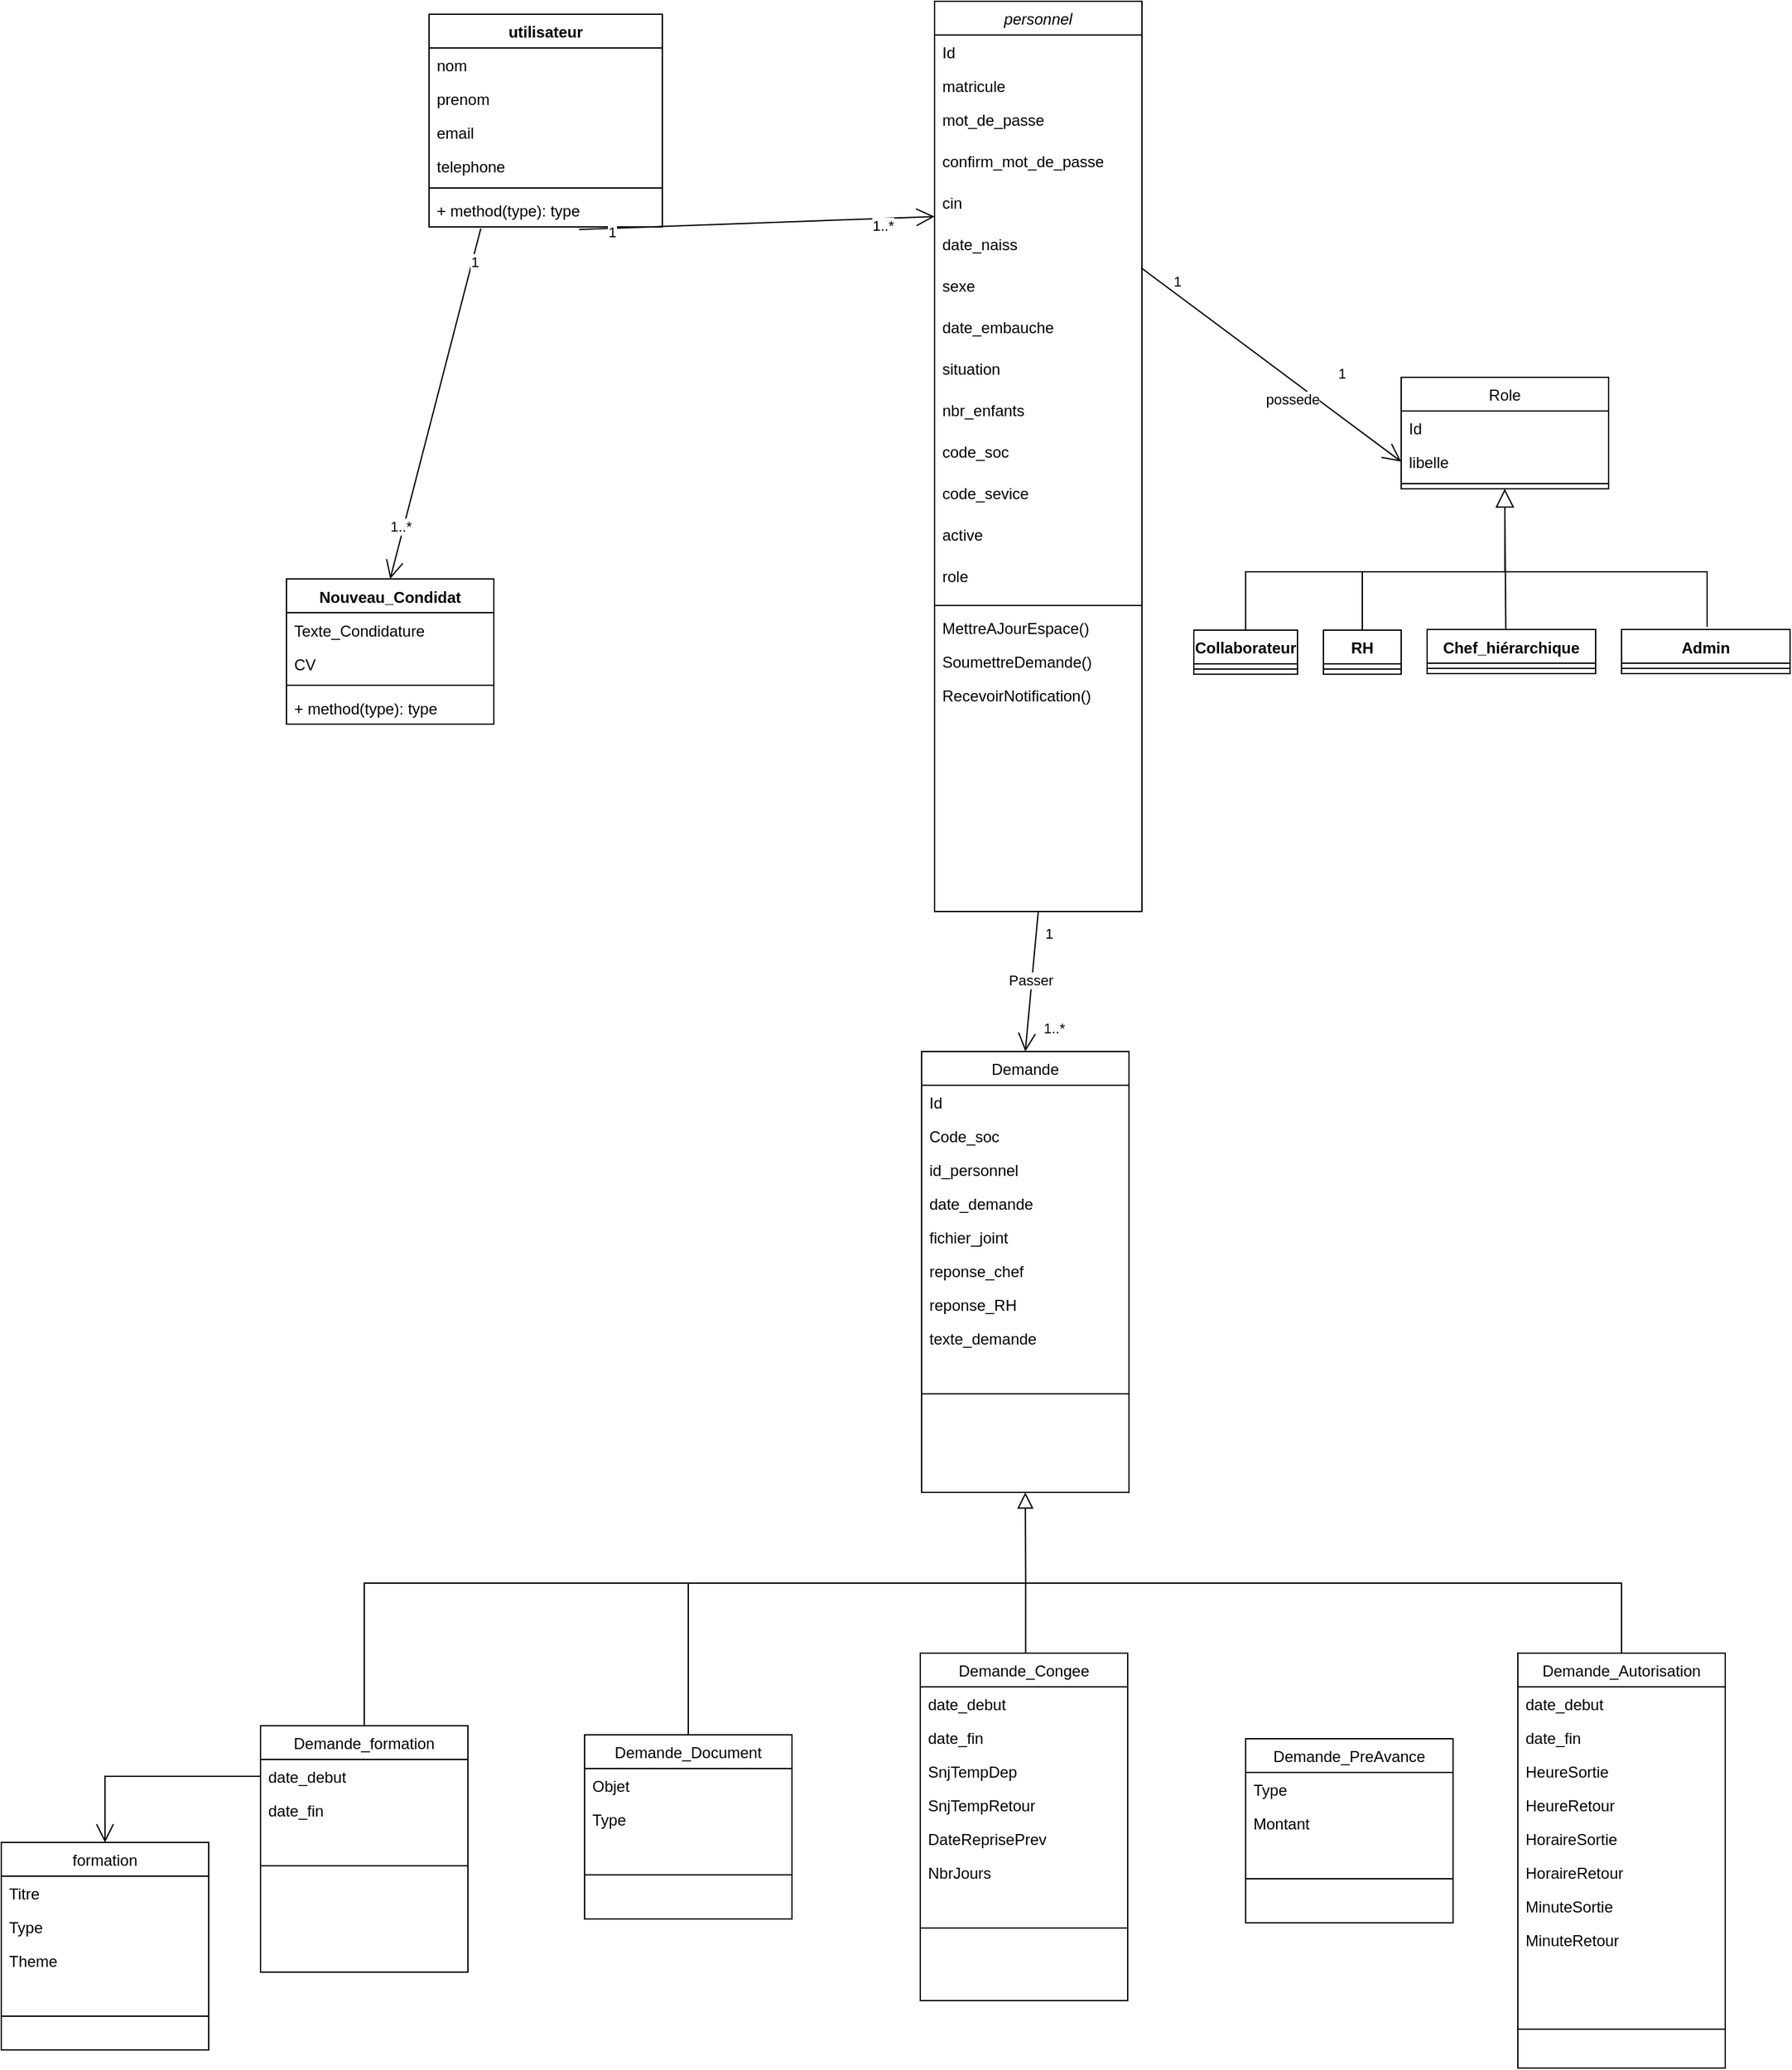 <mxfile version="26.0.14">
  <diagram id="C5RBs43oDa-KdzZeNtuy" name="Page-1">
    <mxGraphModel dx="2327" dy="796" grid="1" gridSize="10" guides="1" tooltips="1" connect="1" arrows="1" fold="1" page="1" pageScale="1" pageWidth="827" pageHeight="1169" math="0" shadow="0">
      <root>
        <mxCell id="WIyWlLk6GJQsqaUBKTNV-0" />
        <mxCell id="WIyWlLk6GJQsqaUBKTNV-1" parent="WIyWlLk6GJQsqaUBKTNV-0" />
        <mxCell id="zkfFHV4jXpPFQw0GAbJ--0" value="personnel" style="swimlane;fontStyle=2;align=center;verticalAlign=top;childLayout=stackLayout;horizontal=1;startSize=26;horizontalStack=0;resizeParent=1;resizeLast=0;collapsible=1;marginBottom=0;rounded=0;shadow=0;strokeWidth=1;" parent="WIyWlLk6GJQsqaUBKTNV-1" vertex="1">
          <mxGeometry x="140" y="100" width="160" height="702" as="geometry">
            <mxRectangle x="230" y="140" width="160" height="26" as="alternateBounds" />
          </mxGeometry>
        </mxCell>
        <mxCell id="zkfFHV4jXpPFQw0GAbJ--1" value="Id" style="text;align=left;verticalAlign=top;spacingLeft=4;spacingRight=4;overflow=hidden;rotatable=0;points=[[0,0.5],[1,0.5]];portConstraint=eastwest;" parent="zkfFHV4jXpPFQw0GAbJ--0" vertex="1">
          <mxGeometry y="26" width="160" height="26" as="geometry" />
        </mxCell>
        <mxCell id="zkfFHV4jXpPFQw0GAbJ--2" value="matricule" style="text;align=left;verticalAlign=top;spacingLeft=4;spacingRight=4;overflow=hidden;rotatable=0;points=[[0,0.5],[1,0.5]];portConstraint=eastwest;rounded=0;shadow=0;html=0;" parent="zkfFHV4jXpPFQw0GAbJ--0" vertex="1">
          <mxGeometry y="52" width="160" height="26" as="geometry" />
        </mxCell>
        <mxCell id="O5EITzwN7BPap431oK7U-13" value="mot_de_passe" style="text;align=left;verticalAlign=top;spacingLeft=4;spacingRight=4;overflow=hidden;rotatable=0;points=[[0,0.5],[1,0.5]];portConstraint=eastwest;rounded=0;shadow=0;html=0;" parent="zkfFHV4jXpPFQw0GAbJ--0" vertex="1">
          <mxGeometry y="78" width="160" height="32" as="geometry" />
        </mxCell>
        <mxCell id="O5EITzwN7BPap431oK7U-12" value="confirm_mot_de_passe" style="text;align=left;verticalAlign=top;spacingLeft=4;spacingRight=4;overflow=hidden;rotatable=0;points=[[0,0.5],[1,0.5]];portConstraint=eastwest;rounded=0;shadow=0;html=0;" parent="zkfFHV4jXpPFQw0GAbJ--0" vertex="1">
          <mxGeometry y="110" width="160" height="32" as="geometry" />
        </mxCell>
        <mxCell id="O5EITzwN7BPap431oK7U-9" value="cin" style="text;align=left;verticalAlign=top;spacingLeft=4;spacingRight=4;overflow=hidden;rotatable=0;points=[[0,0.5],[1,0.5]];portConstraint=eastwest;rounded=0;shadow=0;html=0;" parent="zkfFHV4jXpPFQw0GAbJ--0" vertex="1">
          <mxGeometry y="142" width="160" height="32" as="geometry" />
        </mxCell>
        <mxCell id="O5EITzwN7BPap431oK7U-8" value="date_naiss" style="text;align=left;verticalAlign=top;spacingLeft=4;spacingRight=4;overflow=hidden;rotatable=0;points=[[0,0.5],[1,0.5]];portConstraint=eastwest;rounded=0;shadow=0;html=0;" parent="zkfFHV4jXpPFQw0GAbJ--0" vertex="1">
          <mxGeometry y="174" width="160" height="32" as="geometry" />
        </mxCell>
        <mxCell id="O5EITzwN7BPap431oK7U-19" value="sexe" style="text;align=left;verticalAlign=top;spacingLeft=4;spacingRight=4;overflow=hidden;rotatable=0;points=[[0,0.5],[1,0.5]];portConstraint=eastwest;rounded=0;shadow=0;html=0;" parent="zkfFHV4jXpPFQw0GAbJ--0" vertex="1">
          <mxGeometry y="206" width="160" height="32" as="geometry" />
        </mxCell>
        <mxCell id="O5EITzwN7BPap431oK7U-7" value="date_embauche" style="text;align=left;verticalAlign=top;spacingLeft=4;spacingRight=4;overflow=hidden;rotatable=0;points=[[0,0.5],[1,0.5]];portConstraint=eastwest;rounded=0;shadow=0;html=0;" parent="zkfFHV4jXpPFQw0GAbJ--0" vertex="1">
          <mxGeometry y="238" width="160" height="32" as="geometry" />
        </mxCell>
        <mxCell id="O5EITzwN7BPap431oK7U-6" value="situation" style="text;align=left;verticalAlign=top;spacingLeft=4;spacingRight=4;overflow=hidden;rotatable=0;points=[[0,0.5],[1,0.5]];portConstraint=eastwest;rounded=0;shadow=0;html=0;" parent="zkfFHV4jXpPFQw0GAbJ--0" vertex="1">
          <mxGeometry y="270" width="160" height="32" as="geometry" />
        </mxCell>
        <mxCell id="O5EITzwN7BPap431oK7U-5" value="nbr_enfants" style="text;align=left;verticalAlign=top;spacingLeft=4;spacingRight=4;overflow=hidden;rotatable=0;points=[[0,0.5],[1,0.5]];portConstraint=eastwest;rounded=0;shadow=0;html=0;" parent="zkfFHV4jXpPFQw0GAbJ--0" vertex="1">
          <mxGeometry y="302" width="160" height="32" as="geometry" />
        </mxCell>
        <mxCell id="O5EITzwN7BPap431oK7U-15" value="code_soc" style="text;align=left;verticalAlign=top;spacingLeft=4;spacingRight=4;overflow=hidden;rotatable=0;points=[[0,0.5],[1,0.5]];portConstraint=eastwest;rounded=0;shadow=0;html=0;" parent="zkfFHV4jXpPFQw0GAbJ--0" vertex="1">
          <mxGeometry y="334" width="160" height="32" as="geometry" />
        </mxCell>
        <mxCell id="O5EITzwN7BPap431oK7U-17" value="code_sevice" style="text;align=left;verticalAlign=top;spacingLeft=4;spacingRight=4;overflow=hidden;rotatable=0;points=[[0,0.5],[1,0.5]];portConstraint=eastwest;rounded=0;shadow=0;html=0;" parent="zkfFHV4jXpPFQw0GAbJ--0" vertex="1">
          <mxGeometry y="366" width="160" height="32" as="geometry" />
        </mxCell>
        <mxCell id="O5EITzwN7BPap431oK7U-21" value="active" style="text;align=left;verticalAlign=top;spacingLeft=4;spacingRight=4;overflow=hidden;rotatable=0;points=[[0,0.5],[1,0.5]];portConstraint=eastwest;rounded=0;shadow=0;html=0;" parent="zkfFHV4jXpPFQw0GAbJ--0" vertex="1">
          <mxGeometry y="398" width="160" height="32" as="geometry" />
        </mxCell>
        <mxCell id="O5EITzwN7BPap431oK7U-20" value="role" style="text;align=left;verticalAlign=top;spacingLeft=4;spacingRight=4;overflow=hidden;rotatable=0;points=[[0,0.5],[1,0.5]];portConstraint=eastwest;rounded=0;shadow=0;html=0;" parent="zkfFHV4jXpPFQw0GAbJ--0" vertex="1">
          <mxGeometry y="430" width="160" height="32" as="geometry" />
        </mxCell>
        <mxCell id="zkfFHV4jXpPFQw0GAbJ--4" value="" style="line;html=1;strokeWidth=1;align=left;verticalAlign=middle;spacingTop=-1;spacingLeft=3;spacingRight=3;rotatable=0;labelPosition=right;points=[];portConstraint=eastwest;" parent="zkfFHV4jXpPFQw0GAbJ--0" vertex="1">
          <mxGeometry y="462" width="160" height="8" as="geometry" />
        </mxCell>
        <mxCell id="zkfFHV4jXpPFQw0GAbJ--5" value="MettreAJourEspace()" style="text;align=left;verticalAlign=top;spacingLeft=4;spacingRight=4;overflow=hidden;rotatable=0;points=[[0,0.5],[1,0.5]];portConstraint=eastwest;" parent="zkfFHV4jXpPFQw0GAbJ--0" vertex="1">
          <mxGeometry y="470" width="160" height="26" as="geometry" />
        </mxCell>
        <mxCell id="O5EITzwN7BPap431oK7U-24" value="SoumettreDemande()" style="text;align=left;verticalAlign=top;spacingLeft=4;spacingRight=4;overflow=hidden;rotatable=0;points=[[0,0.5],[1,0.5]];portConstraint=eastwest;" parent="zkfFHV4jXpPFQw0GAbJ--0" vertex="1">
          <mxGeometry y="496" width="160" height="26" as="geometry" />
        </mxCell>
        <mxCell id="O5EITzwN7BPap431oK7U-23" value="RecevoirNotification()" style="text;align=left;verticalAlign=top;spacingLeft=4;spacingRight=4;overflow=hidden;rotatable=0;points=[[0,0.5],[1,0.5]];portConstraint=eastwest;" parent="zkfFHV4jXpPFQw0GAbJ--0" vertex="1">
          <mxGeometry y="522" width="160" height="26" as="geometry" />
        </mxCell>
        <mxCell id="O5EITzwN7BPap431oK7U-22" style="text;align=left;verticalAlign=top;spacingLeft=4;spacingRight=4;overflow=hidden;rotatable=0;points=[[0,0.5],[1,0.5]];portConstraint=eastwest;" parent="zkfFHV4jXpPFQw0GAbJ--0" vertex="1">
          <mxGeometry y="548" width="160" height="24" as="geometry" />
        </mxCell>
        <mxCell id="zkfFHV4jXpPFQw0GAbJ--6" value="Demande" style="swimlane;fontStyle=0;align=center;verticalAlign=top;childLayout=stackLayout;horizontal=1;startSize=26;horizontalStack=0;resizeParent=1;resizeLast=0;collapsible=1;marginBottom=0;rounded=0;shadow=0;strokeWidth=1;" parent="WIyWlLk6GJQsqaUBKTNV-1" vertex="1">
          <mxGeometry x="130" y="910" width="160" height="340" as="geometry">
            <mxRectangle x="130" y="380" width="160" height="26" as="alternateBounds" />
          </mxGeometry>
        </mxCell>
        <mxCell id="zkfFHV4jXpPFQw0GAbJ--7" value="Id" style="text;align=left;verticalAlign=top;spacingLeft=4;spacingRight=4;overflow=hidden;rotatable=0;points=[[0,0.5],[1,0.5]];portConstraint=eastwest;" parent="zkfFHV4jXpPFQw0GAbJ--6" vertex="1">
          <mxGeometry y="26" width="160" height="26" as="geometry" />
        </mxCell>
        <mxCell id="zkfFHV4jXpPFQw0GAbJ--8" value="Code_soc" style="text;align=left;verticalAlign=top;spacingLeft=4;spacingRight=4;overflow=hidden;rotatable=0;points=[[0,0.5],[1,0.5]];portConstraint=eastwest;rounded=0;shadow=0;html=0;" parent="zkfFHV4jXpPFQw0GAbJ--6" vertex="1">
          <mxGeometry y="52" width="160" height="26" as="geometry" />
        </mxCell>
        <mxCell id="O5EITzwN7BPap431oK7U-28" value="id_personnel" style="text;align=left;verticalAlign=top;spacingLeft=4;spacingRight=4;overflow=hidden;rotatable=0;points=[[0,0.5],[1,0.5]];portConstraint=eastwest;rounded=0;shadow=0;html=0;" parent="zkfFHV4jXpPFQw0GAbJ--6" vertex="1">
          <mxGeometry y="78" width="160" height="26" as="geometry" />
        </mxCell>
        <mxCell id="O5EITzwN7BPap431oK7U-26" value="date_demande" style="text;align=left;verticalAlign=top;spacingLeft=4;spacingRight=4;overflow=hidden;rotatable=0;points=[[0,0.5],[1,0.5]];portConstraint=eastwest;rounded=0;shadow=0;html=0;" parent="zkfFHV4jXpPFQw0GAbJ--6" vertex="1">
          <mxGeometry y="104" width="160" height="26" as="geometry" />
        </mxCell>
        <mxCell id="O5EITzwN7BPap431oK7U-25" value="fichier_joint" style="text;align=left;verticalAlign=top;spacingLeft=4;spacingRight=4;overflow=hidden;rotatable=0;points=[[0,0.5],[1,0.5]];portConstraint=eastwest;rounded=0;shadow=0;html=0;" parent="zkfFHV4jXpPFQw0GAbJ--6" vertex="1">
          <mxGeometry y="130" width="160" height="26" as="geometry" />
        </mxCell>
        <mxCell id="O5EITzwN7BPap431oK7U-32" value="reponse_chef" style="text;align=left;verticalAlign=top;spacingLeft=4;spacingRight=4;overflow=hidden;rotatable=0;points=[[0,0.5],[1,0.5]];portConstraint=eastwest;rounded=0;shadow=0;html=0;" parent="zkfFHV4jXpPFQw0GAbJ--6" vertex="1">
          <mxGeometry y="156" width="160" height="26" as="geometry" />
        </mxCell>
        <mxCell id="O5EITzwN7BPap431oK7U-31" value="reponse_RH" style="text;align=left;verticalAlign=top;spacingLeft=4;spacingRight=4;overflow=hidden;rotatable=0;points=[[0,0.5],[1,0.5]];portConstraint=eastwest;rounded=0;shadow=0;html=0;" parent="zkfFHV4jXpPFQw0GAbJ--6" vertex="1">
          <mxGeometry y="182" width="160" height="26" as="geometry" />
        </mxCell>
        <mxCell id="O5EITzwN7BPap431oK7U-30" value="texte_demande" style="text;align=left;verticalAlign=top;spacingLeft=4;spacingRight=4;overflow=hidden;rotatable=0;points=[[0,0.5],[1,0.5]];portConstraint=eastwest;rounded=0;shadow=0;html=0;" parent="zkfFHV4jXpPFQw0GAbJ--6" vertex="1">
          <mxGeometry y="208" width="160" height="26" as="geometry" />
        </mxCell>
        <mxCell id="O5EITzwN7BPap431oK7U-29" style="text;align=left;verticalAlign=top;spacingLeft=4;spacingRight=4;overflow=hidden;rotatable=0;points=[[0,0.5],[1,0.5]];portConstraint=eastwest;rounded=0;shadow=0;html=0;" parent="zkfFHV4jXpPFQw0GAbJ--6" vertex="1">
          <mxGeometry y="234" width="160" height="26" as="geometry" />
        </mxCell>
        <mxCell id="zkfFHV4jXpPFQw0GAbJ--9" value="" style="line;html=1;strokeWidth=1;align=left;verticalAlign=middle;spacingTop=-1;spacingLeft=3;spacingRight=3;rotatable=0;labelPosition=right;points=[];portConstraint=eastwest;" parent="zkfFHV4jXpPFQw0GAbJ--6" vertex="1">
          <mxGeometry y="260" width="160" height="8" as="geometry" />
        </mxCell>
        <mxCell id="zkfFHV4jXpPFQw0GAbJ--13" value="Role" style="swimlane;fontStyle=0;align=center;verticalAlign=top;childLayout=stackLayout;horizontal=1;startSize=26;horizontalStack=0;resizeParent=1;resizeLast=0;collapsible=1;marginBottom=0;rounded=0;shadow=0;strokeWidth=1;" parent="WIyWlLk6GJQsqaUBKTNV-1" vertex="1">
          <mxGeometry x="500" y="390" width="160" height="86" as="geometry">
            <mxRectangle x="340" y="380" width="170" height="26" as="alternateBounds" />
          </mxGeometry>
        </mxCell>
        <mxCell id="zkfFHV4jXpPFQw0GAbJ--14" value="Id" style="text;align=left;verticalAlign=top;spacingLeft=4;spacingRight=4;overflow=hidden;rotatable=0;points=[[0,0.5],[1,0.5]];portConstraint=eastwest;" parent="zkfFHV4jXpPFQw0GAbJ--13" vertex="1">
          <mxGeometry y="26" width="160" height="26" as="geometry" />
        </mxCell>
        <mxCell id="O5EITzwN7BPap431oK7U-83" value="libelle" style="text;align=left;verticalAlign=top;spacingLeft=4;spacingRight=4;overflow=hidden;rotatable=0;points=[[0,0.5],[1,0.5]];portConstraint=eastwest;" parent="zkfFHV4jXpPFQw0GAbJ--13" vertex="1">
          <mxGeometry y="52" width="160" height="26" as="geometry" />
        </mxCell>
        <mxCell id="zkfFHV4jXpPFQw0GAbJ--15" value="" style="line;html=1;strokeWidth=1;align=left;verticalAlign=middle;spacingTop=-1;spacingLeft=3;spacingRight=3;rotatable=0;labelPosition=right;points=[];portConstraint=eastwest;" parent="zkfFHV4jXpPFQw0GAbJ--13" vertex="1">
          <mxGeometry y="78" width="160" height="8" as="geometry" />
        </mxCell>
        <mxCell id="O5EITzwN7BPap431oK7U-33" value="Demande_formation" style="swimlane;fontStyle=0;align=center;verticalAlign=top;childLayout=stackLayout;horizontal=1;startSize=26;horizontalStack=0;resizeParent=1;resizeLast=0;collapsible=1;marginBottom=0;rounded=0;shadow=0;strokeWidth=1;" parent="WIyWlLk6GJQsqaUBKTNV-1" vertex="1">
          <mxGeometry x="-380" y="1430" width="160" height="190" as="geometry">
            <mxRectangle x="130" y="380" width="160" height="26" as="alternateBounds" />
          </mxGeometry>
        </mxCell>
        <mxCell id="O5EITzwN7BPap431oK7U-34" value="date_debut" style="text;align=left;verticalAlign=top;spacingLeft=4;spacingRight=4;overflow=hidden;rotatable=0;points=[[0,0.5],[1,0.5]];portConstraint=eastwest;" parent="O5EITzwN7BPap431oK7U-33" vertex="1">
          <mxGeometry y="26" width="160" height="26" as="geometry" />
        </mxCell>
        <mxCell id="O5EITzwN7BPap431oK7U-35" value="date_fin" style="text;align=left;verticalAlign=top;spacingLeft=4;spacingRight=4;overflow=hidden;rotatable=0;points=[[0,0.5],[1,0.5]];portConstraint=eastwest;rounded=0;shadow=0;html=0;" parent="O5EITzwN7BPap431oK7U-33" vertex="1">
          <mxGeometry y="52" width="160" height="26" as="geometry" />
        </mxCell>
        <mxCell id="O5EITzwN7BPap431oK7U-43" style="text;align=left;verticalAlign=top;spacingLeft=4;spacingRight=4;overflow=hidden;rotatable=0;points=[[0,0.5],[1,0.5]];portConstraint=eastwest;rounded=0;shadow=0;html=0;" parent="O5EITzwN7BPap431oK7U-33" vertex="1">
          <mxGeometry y="78" width="160" height="26" as="geometry" />
        </mxCell>
        <mxCell id="O5EITzwN7BPap431oK7U-44" value="" style="line;html=1;strokeWidth=1;align=left;verticalAlign=middle;spacingTop=-1;spacingLeft=3;spacingRight=3;rotatable=0;labelPosition=right;points=[];portConstraint=eastwest;" parent="O5EITzwN7BPap431oK7U-33" vertex="1">
          <mxGeometry y="104" width="160" height="8" as="geometry" />
        </mxCell>
        <mxCell id="O5EITzwN7BPap431oK7U-47" value="formation" style="swimlane;fontStyle=0;align=center;verticalAlign=top;childLayout=stackLayout;horizontal=1;startSize=26;horizontalStack=0;resizeParent=1;resizeLast=0;collapsible=1;marginBottom=0;rounded=0;shadow=0;strokeWidth=1;" parent="WIyWlLk6GJQsqaUBKTNV-1" vertex="1">
          <mxGeometry x="-580" y="1520" width="160" height="160" as="geometry">
            <mxRectangle x="130" y="380" width="160" height="26" as="alternateBounds" />
          </mxGeometry>
        </mxCell>
        <mxCell id="O5EITzwN7BPap431oK7U-48" value="Titre" style="text;align=left;verticalAlign=top;spacingLeft=4;spacingRight=4;overflow=hidden;rotatable=0;points=[[0,0.5],[1,0.5]];portConstraint=eastwest;" parent="O5EITzwN7BPap431oK7U-47" vertex="1">
          <mxGeometry y="26" width="160" height="26" as="geometry" />
        </mxCell>
        <mxCell id="O5EITzwN7BPap431oK7U-49" value="Type" style="text;align=left;verticalAlign=top;spacingLeft=4;spacingRight=4;overflow=hidden;rotatable=0;points=[[0,0.5],[1,0.5]];portConstraint=eastwest;rounded=0;shadow=0;html=0;" parent="O5EITzwN7BPap431oK7U-47" vertex="1">
          <mxGeometry y="52" width="160" height="26" as="geometry" />
        </mxCell>
        <mxCell id="O5EITzwN7BPap431oK7U-50" value="Theme" style="text;align=left;verticalAlign=top;spacingLeft=4;spacingRight=4;overflow=hidden;rotatable=0;points=[[0,0.5],[1,0.5]];portConstraint=eastwest;rounded=0;shadow=0;html=0;" parent="O5EITzwN7BPap431oK7U-47" vertex="1">
          <mxGeometry y="78" width="160" height="26" as="geometry" />
        </mxCell>
        <mxCell id="O5EITzwN7BPap431oK7U-52" style="text;align=left;verticalAlign=top;spacingLeft=4;spacingRight=4;overflow=hidden;rotatable=0;points=[[0,0.5],[1,0.5]];portConstraint=eastwest;rounded=0;shadow=0;html=0;" parent="O5EITzwN7BPap431oK7U-47" vertex="1">
          <mxGeometry y="104" width="160" height="26" as="geometry" />
        </mxCell>
        <mxCell id="O5EITzwN7BPap431oK7U-53" value="" style="line;html=1;strokeWidth=1;align=left;verticalAlign=middle;spacingTop=-1;spacingLeft=3;spacingRight=3;rotatable=0;labelPosition=right;points=[];portConstraint=eastwest;" parent="O5EITzwN7BPap431oK7U-47" vertex="1">
          <mxGeometry y="130" width="160" height="8" as="geometry" />
        </mxCell>
        <mxCell id="O5EITzwN7BPap431oK7U-54" value="" style="endArrow=open;endFill=1;endSize=12;html=1;rounded=0;exitX=0;exitY=0.5;exitDx=0;exitDy=0;entryX=0.5;entryY=0;entryDx=0;entryDy=0;" parent="WIyWlLk6GJQsqaUBKTNV-1" source="O5EITzwN7BPap431oK7U-34" target="O5EITzwN7BPap431oK7U-47" edge="1">
          <mxGeometry width="160" relative="1" as="geometry">
            <mxPoint x="-530" y="1540" as="sourcePoint" />
            <mxPoint x="-370" y="1540" as="targetPoint" />
            <Array as="points">
              <mxPoint x="-500" y="1469" />
            </Array>
          </mxGeometry>
        </mxCell>
        <mxCell id="O5EITzwN7BPap431oK7U-55" value="Demande_Congee" style="swimlane;fontStyle=0;align=center;verticalAlign=top;childLayout=stackLayout;horizontal=1;startSize=26;horizontalStack=0;resizeParent=1;resizeLast=0;collapsible=1;marginBottom=0;rounded=0;shadow=0;strokeWidth=1;" parent="WIyWlLk6GJQsqaUBKTNV-1" vertex="1">
          <mxGeometry x="129" y="1374" width="160" height="268" as="geometry">
            <mxRectangle x="130" y="380" width="160" height="26" as="alternateBounds" />
          </mxGeometry>
        </mxCell>
        <mxCell id="O5EITzwN7BPap431oK7U-56" value="date_debut" style="text;align=left;verticalAlign=top;spacingLeft=4;spacingRight=4;overflow=hidden;rotatable=0;points=[[0,0.5],[1,0.5]];portConstraint=eastwest;" parent="O5EITzwN7BPap431oK7U-55" vertex="1">
          <mxGeometry y="26" width="160" height="26" as="geometry" />
        </mxCell>
        <mxCell id="O5EITzwN7BPap431oK7U-57" value="date_fin" style="text;align=left;verticalAlign=top;spacingLeft=4;spacingRight=4;overflow=hidden;rotatable=0;points=[[0,0.5],[1,0.5]];portConstraint=eastwest;rounded=0;shadow=0;html=0;" parent="O5EITzwN7BPap431oK7U-55" vertex="1">
          <mxGeometry y="52" width="160" height="26" as="geometry" />
        </mxCell>
        <mxCell id="O5EITzwN7BPap431oK7U-65" value="SnjTempDep" style="text;align=left;verticalAlign=top;spacingLeft=4;spacingRight=4;overflow=hidden;rotatable=0;points=[[0,0.5],[1,0.5]];portConstraint=eastwest;rounded=0;shadow=0;html=0;" parent="O5EITzwN7BPap431oK7U-55" vertex="1">
          <mxGeometry y="78" width="160" height="26" as="geometry" />
        </mxCell>
        <mxCell id="O5EITzwN7BPap431oK7U-64" value="SnjTempRetour" style="text;align=left;verticalAlign=top;spacingLeft=4;spacingRight=4;overflow=hidden;rotatable=0;points=[[0,0.5],[1,0.5]];portConstraint=eastwest;rounded=0;shadow=0;html=0;" parent="O5EITzwN7BPap431oK7U-55" vertex="1">
          <mxGeometry y="104" width="160" height="26" as="geometry" />
        </mxCell>
        <mxCell id="O5EITzwN7BPap431oK7U-63" value="DateReprisePrev" style="text;align=left;verticalAlign=top;spacingLeft=4;spacingRight=4;overflow=hidden;rotatable=0;points=[[0,0.5],[1,0.5]];portConstraint=eastwest;rounded=0;shadow=0;html=0;" parent="O5EITzwN7BPap431oK7U-55" vertex="1">
          <mxGeometry y="130" width="160" height="26" as="geometry" />
        </mxCell>
        <mxCell id="O5EITzwN7BPap431oK7U-67" value="NbrJours" style="text;align=left;verticalAlign=top;spacingLeft=4;spacingRight=4;overflow=hidden;rotatable=0;points=[[0,0.5],[1,0.5]];portConstraint=eastwest;rounded=0;shadow=0;html=0;" parent="O5EITzwN7BPap431oK7U-55" vertex="1">
          <mxGeometry y="156" width="160" height="26" as="geometry" />
        </mxCell>
        <mxCell id="O5EITzwN7BPap431oK7U-60" style="text;align=left;verticalAlign=top;spacingLeft=4;spacingRight=4;overflow=hidden;rotatable=0;points=[[0,0.5],[1,0.5]];portConstraint=eastwest;rounded=0;shadow=0;html=0;" parent="O5EITzwN7BPap431oK7U-55" vertex="1">
          <mxGeometry y="182" width="160" height="26" as="geometry" />
        </mxCell>
        <mxCell id="O5EITzwN7BPap431oK7U-61" value="" style="line;html=1;strokeWidth=1;align=left;verticalAlign=middle;spacingTop=-1;spacingLeft=3;spacingRight=3;rotatable=0;labelPosition=right;points=[];portConstraint=eastwest;" parent="O5EITzwN7BPap431oK7U-55" vertex="1">
          <mxGeometry y="208" width="160" height="8" as="geometry" />
        </mxCell>
        <mxCell id="O5EITzwN7BPap431oK7U-68" value="Demande_Autorisation" style="swimlane;fontStyle=0;align=center;verticalAlign=top;childLayout=stackLayout;horizontal=1;startSize=26;horizontalStack=0;resizeParent=1;resizeLast=0;collapsible=1;marginBottom=0;rounded=0;shadow=0;strokeWidth=1;" parent="WIyWlLk6GJQsqaUBKTNV-1" vertex="1">
          <mxGeometry x="590" y="1374" width="160" height="320" as="geometry">
            <mxRectangle x="130" y="380" width="160" height="26" as="alternateBounds" />
          </mxGeometry>
        </mxCell>
        <mxCell id="O5EITzwN7BPap431oK7U-69" value="date_debut" style="text;align=left;verticalAlign=top;spacingLeft=4;spacingRight=4;overflow=hidden;rotatable=0;points=[[0,0.5],[1,0.5]];portConstraint=eastwest;" parent="O5EITzwN7BPap431oK7U-68" vertex="1">
          <mxGeometry y="26" width="160" height="26" as="geometry" />
        </mxCell>
        <mxCell id="O5EITzwN7BPap431oK7U-70" value="date_fin" style="text;align=left;verticalAlign=top;spacingLeft=4;spacingRight=4;overflow=hidden;rotatable=0;points=[[0,0.5],[1,0.5]];portConstraint=eastwest;rounded=0;shadow=0;html=0;" parent="O5EITzwN7BPap431oK7U-68" vertex="1">
          <mxGeometry y="52" width="160" height="26" as="geometry" />
        </mxCell>
        <mxCell id="O5EITzwN7BPap431oK7U-71" value="HeureSortie" style="text;align=left;verticalAlign=top;spacingLeft=4;spacingRight=4;overflow=hidden;rotatable=0;points=[[0,0.5],[1,0.5]];portConstraint=eastwest;rounded=0;shadow=0;html=0;" parent="O5EITzwN7BPap431oK7U-68" vertex="1">
          <mxGeometry y="78" width="160" height="26" as="geometry" />
        </mxCell>
        <mxCell id="O5EITzwN7BPap431oK7U-72" value="HeureRetour" style="text;align=left;verticalAlign=top;spacingLeft=4;spacingRight=4;overflow=hidden;rotatable=0;points=[[0,0.5],[1,0.5]];portConstraint=eastwest;rounded=0;shadow=0;html=0;" parent="O5EITzwN7BPap431oK7U-68" vertex="1">
          <mxGeometry y="104" width="160" height="26" as="geometry" />
        </mxCell>
        <mxCell id="O5EITzwN7BPap431oK7U-73" value="HoraireSortie" style="text;align=left;verticalAlign=top;spacingLeft=4;spacingRight=4;overflow=hidden;rotatable=0;points=[[0,0.5],[1,0.5]];portConstraint=eastwest;rounded=0;shadow=0;html=0;" parent="O5EITzwN7BPap431oK7U-68" vertex="1">
          <mxGeometry y="130" width="160" height="26" as="geometry" />
        </mxCell>
        <mxCell id="O5EITzwN7BPap431oK7U-79" value="HoraireRetour" style="text;align=left;verticalAlign=top;spacingLeft=4;spacingRight=4;overflow=hidden;rotatable=0;points=[[0,0.5],[1,0.5]];portConstraint=eastwest;rounded=0;shadow=0;html=0;" parent="O5EITzwN7BPap431oK7U-68" vertex="1">
          <mxGeometry y="156" width="160" height="26" as="geometry" />
        </mxCell>
        <mxCell id="O5EITzwN7BPap431oK7U-78" value="MinuteSortie" style="text;align=left;verticalAlign=top;spacingLeft=4;spacingRight=4;overflow=hidden;rotatable=0;points=[[0,0.5],[1,0.5]];portConstraint=eastwest;rounded=0;shadow=0;html=0;" parent="O5EITzwN7BPap431oK7U-68" vertex="1">
          <mxGeometry y="182" width="160" height="26" as="geometry" />
        </mxCell>
        <mxCell id="O5EITzwN7BPap431oK7U-82" value="MinuteRetour" style="text;align=left;verticalAlign=top;spacingLeft=4;spacingRight=4;overflow=hidden;rotatable=0;points=[[0,0.5],[1,0.5]];portConstraint=eastwest;rounded=0;shadow=0;html=0;" parent="O5EITzwN7BPap431oK7U-68" vertex="1">
          <mxGeometry y="208" width="160" height="26" as="geometry" />
        </mxCell>
        <mxCell id="O5EITzwN7BPap431oK7U-81" style="text;align=left;verticalAlign=top;spacingLeft=4;spacingRight=4;overflow=hidden;rotatable=0;points=[[0,0.5],[1,0.5]];portConstraint=eastwest;rounded=0;shadow=0;html=0;" parent="O5EITzwN7BPap431oK7U-68" vertex="1">
          <mxGeometry y="234" width="160" height="26" as="geometry" />
        </mxCell>
        <mxCell id="O5EITzwN7BPap431oK7U-75" style="text;align=left;verticalAlign=top;spacingLeft=4;spacingRight=4;overflow=hidden;rotatable=0;points=[[0,0.5],[1,0.5]];portConstraint=eastwest;rounded=0;shadow=0;html=0;" parent="O5EITzwN7BPap431oK7U-68" vertex="1">
          <mxGeometry y="260" width="160" height="26" as="geometry" />
        </mxCell>
        <mxCell id="O5EITzwN7BPap431oK7U-76" value="" style="line;html=1;strokeWidth=1;align=left;verticalAlign=middle;spacingTop=-1;spacingLeft=3;spacingRight=3;rotatable=0;labelPosition=right;points=[];portConstraint=eastwest;" parent="O5EITzwN7BPap431oK7U-68" vertex="1">
          <mxGeometry y="286" width="160" height="8" as="geometry" />
        </mxCell>
        <mxCell id="O5EITzwN7BPap431oK7U-93" value="RH" style="swimlane;fontStyle=1;align=center;verticalAlign=top;childLayout=stackLayout;horizontal=1;startSize=26;horizontalStack=0;resizeParent=1;resizeParentMax=0;resizeLast=0;collapsible=1;marginBottom=0;whiteSpace=wrap;html=1;" parent="WIyWlLk6GJQsqaUBKTNV-1" vertex="1">
          <mxGeometry x="440" y="585" width="60" height="34" as="geometry" />
        </mxCell>
        <mxCell id="O5EITzwN7BPap431oK7U-95" value="" style="line;strokeWidth=1;fillColor=none;align=left;verticalAlign=middle;spacingTop=-1;spacingLeft=3;spacingRight=3;rotatable=0;labelPosition=right;points=[];portConstraint=eastwest;strokeColor=inherit;" parent="O5EITzwN7BPap431oK7U-93" vertex="1">
          <mxGeometry y="26" width="60" height="8" as="geometry" />
        </mxCell>
        <mxCell id="O5EITzwN7BPap431oK7U-97" value="Collaborateur" style="swimlane;fontStyle=1;align=center;verticalAlign=top;childLayout=stackLayout;horizontal=1;startSize=26;horizontalStack=0;resizeParent=1;resizeParentMax=0;resizeLast=0;collapsible=1;marginBottom=0;whiteSpace=wrap;html=1;" parent="WIyWlLk6GJQsqaUBKTNV-1" vertex="1">
          <mxGeometry x="340" y="585" width="80" height="34" as="geometry" />
        </mxCell>
        <mxCell id="O5EITzwN7BPap431oK7U-99" value="" style="line;strokeWidth=1;fillColor=none;align=left;verticalAlign=middle;spacingTop=-1;spacingLeft=3;spacingRight=3;rotatable=0;labelPosition=right;points=[];portConstraint=eastwest;strokeColor=inherit;" parent="O5EITzwN7BPap431oK7U-97" vertex="1">
          <mxGeometry y="26" width="80" height="8" as="geometry" />
        </mxCell>
        <mxCell id="O5EITzwN7BPap431oK7U-101" value="Chef_hiérarchique" style="swimlane;fontStyle=1;align=center;verticalAlign=top;childLayout=stackLayout;horizontal=1;startSize=26;horizontalStack=0;resizeParent=1;resizeParentMax=0;resizeLast=0;collapsible=1;marginBottom=0;whiteSpace=wrap;html=1;" parent="WIyWlLk6GJQsqaUBKTNV-1" vertex="1">
          <mxGeometry x="520" y="584.5" width="130" height="34" as="geometry" />
        </mxCell>
        <mxCell id="O5EITzwN7BPap431oK7U-102" value="" style="line;strokeWidth=1;fillColor=none;align=left;verticalAlign=middle;spacingTop=-1;spacingLeft=3;spacingRight=3;rotatable=0;labelPosition=right;points=[];portConstraint=eastwest;strokeColor=inherit;" parent="O5EITzwN7BPap431oK7U-101" vertex="1">
          <mxGeometry y="26" width="130" height="8" as="geometry" />
        </mxCell>
        <mxCell id="O5EITzwN7BPap431oK7U-104" value="Admin" style="swimlane;fontStyle=1;align=center;verticalAlign=top;childLayout=stackLayout;horizontal=1;startSize=26;horizontalStack=0;resizeParent=1;resizeParentMax=0;resizeLast=0;collapsible=1;marginBottom=0;whiteSpace=wrap;html=1;" parent="WIyWlLk6GJQsqaUBKTNV-1" vertex="1">
          <mxGeometry x="670" y="584.5" width="130" height="34" as="geometry" />
        </mxCell>
        <mxCell id="O5EITzwN7BPap431oK7U-105" value="" style="line;strokeWidth=1;fillColor=none;align=left;verticalAlign=middle;spacingTop=-1;spacingLeft=3;spacingRight=3;rotatable=0;labelPosition=right;points=[];portConstraint=eastwest;strokeColor=inherit;" parent="O5EITzwN7BPap431oK7U-104" vertex="1">
          <mxGeometry y="26" width="130" height="8" as="geometry" />
        </mxCell>
        <mxCell id="O5EITzwN7BPap431oK7U-107" value="Demande_Document" style="swimlane;fontStyle=0;align=center;verticalAlign=top;childLayout=stackLayout;horizontal=1;startSize=26;horizontalStack=0;resizeParent=1;resizeLast=0;collapsible=1;marginBottom=0;rounded=0;shadow=0;strokeWidth=1;" parent="WIyWlLk6GJQsqaUBKTNV-1" vertex="1">
          <mxGeometry x="-130" y="1437" width="160" height="142" as="geometry">
            <mxRectangle x="130" y="380" width="160" height="26" as="alternateBounds" />
          </mxGeometry>
        </mxCell>
        <mxCell id="O5EITzwN7BPap431oK7U-108" value="Objet" style="text;align=left;verticalAlign=top;spacingLeft=4;spacingRight=4;overflow=hidden;rotatable=0;points=[[0,0.5],[1,0.5]];portConstraint=eastwest;" parent="O5EITzwN7BPap431oK7U-107" vertex="1">
          <mxGeometry y="26" width="160" height="26" as="geometry" />
        </mxCell>
        <mxCell id="O5EITzwN7BPap431oK7U-109" value="Type" style="text;align=left;verticalAlign=top;spacingLeft=4;spacingRight=4;overflow=hidden;rotatable=0;points=[[0,0.5],[1,0.5]];portConstraint=eastwest;rounded=0;shadow=0;html=0;" parent="O5EITzwN7BPap431oK7U-107" vertex="1">
          <mxGeometry y="52" width="160" height="26" as="geometry" />
        </mxCell>
        <mxCell id="O5EITzwN7BPap431oK7U-114" style="text;align=left;verticalAlign=top;spacingLeft=4;spacingRight=4;overflow=hidden;rotatable=0;points=[[0,0.5],[1,0.5]];portConstraint=eastwest;rounded=0;shadow=0;html=0;" parent="O5EITzwN7BPap431oK7U-107" vertex="1">
          <mxGeometry y="78" width="160" height="26" as="geometry" />
        </mxCell>
        <mxCell id="O5EITzwN7BPap431oK7U-115" value="" style="line;html=1;strokeWidth=1;align=left;verticalAlign=middle;spacingTop=-1;spacingLeft=3;spacingRight=3;rotatable=0;labelPosition=right;points=[];portConstraint=eastwest;" parent="O5EITzwN7BPap431oK7U-107" vertex="1">
          <mxGeometry y="104" width="160" height="8" as="geometry" />
        </mxCell>
        <mxCell id="O5EITzwN7BPap431oK7U-118" value="Demande_PreAvance" style="swimlane;fontStyle=0;align=center;verticalAlign=top;childLayout=stackLayout;horizontal=1;startSize=26;horizontalStack=0;resizeParent=1;resizeLast=0;collapsible=1;marginBottom=0;rounded=0;shadow=0;strokeWidth=1;" parent="WIyWlLk6GJQsqaUBKTNV-1" vertex="1">
          <mxGeometry x="380" y="1440" width="160" height="142" as="geometry">
            <mxRectangle x="130" y="380" width="160" height="26" as="alternateBounds" />
          </mxGeometry>
        </mxCell>
        <mxCell id="O5EITzwN7BPap431oK7U-119" value="Type" style="text;align=left;verticalAlign=top;spacingLeft=4;spacingRight=4;overflow=hidden;rotatable=0;points=[[0,0.5],[1,0.5]];portConstraint=eastwest;" parent="O5EITzwN7BPap431oK7U-118" vertex="1">
          <mxGeometry y="26" width="160" height="26" as="geometry" />
        </mxCell>
        <mxCell id="O5EITzwN7BPap431oK7U-120" value="Montant" style="text;align=left;verticalAlign=top;spacingLeft=4;spacingRight=4;overflow=hidden;rotatable=0;points=[[0,0.5],[1,0.5]];portConstraint=eastwest;rounded=0;shadow=0;html=0;" parent="O5EITzwN7BPap431oK7U-118" vertex="1">
          <mxGeometry y="52" width="160" height="26" as="geometry" />
        </mxCell>
        <mxCell id="O5EITzwN7BPap431oK7U-121" style="text;align=left;verticalAlign=top;spacingLeft=4;spacingRight=4;overflow=hidden;rotatable=0;points=[[0,0.5],[1,0.5]];portConstraint=eastwest;rounded=0;shadow=0;html=0;" parent="O5EITzwN7BPap431oK7U-118" vertex="1">
          <mxGeometry y="78" width="160" height="26" as="geometry" />
        </mxCell>
        <mxCell id="O5EITzwN7BPap431oK7U-122" value="" style="line;html=1;strokeWidth=1;align=left;verticalAlign=middle;spacingTop=-1;spacingLeft=3;spacingRight=3;rotatable=0;labelPosition=right;points=[];portConstraint=eastwest;" parent="O5EITzwN7BPap431oK7U-118" vertex="1">
          <mxGeometry y="104" width="160" height="8" as="geometry" />
        </mxCell>
        <mxCell id="O5EITzwN7BPap431oK7U-124" value="utilisateur" style="swimlane;fontStyle=1;align=center;verticalAlign=top;childLayout=stackLayout;horizontal=1;startSize=26;horizontalStack=0;resizeParent=1;resizeParentMax=0;resizeLast=0;collapsible=1;marginBottom=0;whiteSpace=wrap;html=1;" parent="WIyWlLk6GJQsqaUBKTNV-1" vertex="1">
          <mxGeometry x="-250" y="110" width="180" height="164" as="geometry" />
        </mxCell>
        <mxCell id="O5EITzwN7BPap431oK7U-125" value="nom" style="text;strokeColor=none;fillColor=none;align=left;verticalAlign=top;spacingLeft=4;spacingRight=4;overflow=hidden;rotatable=0;points=[[0,0.5],[1,0.5]];portConstraint=eastwest;whiteSpace=wrap;html=1;" parent="O5EITzwN7BPap431oK7U-124" vertex="1">
          <mxGeometry y="26" width="180" height="26" as="geometry" />
        </mxCell>
        <mxCell id="eImI6m4xT-x2nR68rAMc-2" value="prenom" style="text;strokeColor=none;fillColor=none;align=left;verticalAlign=top;spacingLeft=4;spacingRight=4;overflow=hidden;rotatable=0;points=[[0,0.5],[1,0.5]];portConstraint=eastwest;whiteSpace=wrap;html=1;" vertex="1" parent="O5EITzwN7BPap431oK7U-124">
          <mxGeometry y="52" width="180" height="26" as="geometry" />
        </mxCell>
        <mxCell id="eImI6m4xT-x2nR68rAMc-1" value="email" style="text;strokeColor=none;fillColor=none;align=left;verticalAlign=top;spacingLeft=4;spacingRight=4;overflow=hidden;rotatable=0;points=[[0,0.5],[1,0.5]];portConstraint=eastwest;whiteSpace=wrap;html=1;" vertex="1" parent="O5EITzwN7BPap431oK7U-124">
          <mxGeometry y="78" width="180" height="26" as="geometry" />
        </mxCell>
        <mxCell id="eImI6m4xT-x2nR68rAMc-0" value="telephone" style="text;strokeColor=none;fillColor=none;align=left;verticalAlign=top;spacingLeft=4;spacingRight=4;overflow=hidden;rotatable=0;points=[[0,0.5],[1,0.5]];portConstraint=eastwest;whiteSpace=wrap;html=1;" vertex="1" parent="O5EITzwN7BPap431oK7U-124">
          <mxGeometry y="104" width="180" height="26" as="geometry" />
        </mxCell>
        <mxCell id="O5EITzwN7BPap431oK7U-126" value="" style="line;strokeWidth=1;fillColor=none;align=left;verticalAlign=middle;spacingTop=-1;spacingLeft=3;spacingRight=3;rotatable=0;labelPosition=right;points=[];portConstraint=eastwest;strokeColor=inherit;" parent="O5EITzwN7BPap431oK7U-124" vertex="1">
          <mxGeometry y="130" width="180" height="8" as="geometry" />
        </mxCell>
        <mxCell id="O5EITzwN7BPap431oK7U-127" value="+ method(type): type" style="text;strokeColor=none;fillColor=none;align=left;verticalAlign=top;spacingLeft=4;spacingRight=4;overflow=hidden;rotatable=0;points=[[0,0.5],[1,0.5]];portConstraint=eastwest;whiteSpace=wrap;html=1;" parent="O5EITzwN7BPap431oK7U-124" vertex="1">
          <mxGeometry y="138" width="180" height="26" as="geometry" />
        </mxCell>
        <mxCell id="O5EITzwN7BPap431oK7U-128" value="Nouveau_Condidat" style="swimlane;fontStyle=1;align=center;verticalAlign=top;childLayout=stackLayout;horizontal=1;startSize=26;horizontalStack=0;resizeParent=1;resizeParentMax=0;resizeLast=0;collapsible=1;marginBottom=0;whiteSpace=wrap;html=1;" parent="WIyWlLk6GJQsqaUBKTNV-1" vertex="1">
          <mxGeometry x="-360" y="545.5" width="160" height="112" as="geometry" />
        </mxCell>
        <mxCell id="O5EITzwN7BPap431oK7U-134" value="Texte_Condidature" style="text;strokeColor=none;fillColor=none;align=left;verticalAlign=top;spacingLeft=4;spacingRight=4;overflow=hidden;rotatable=0;points=[[0,0.5],[1,0.5]];portConstraint=eastwest;whiteSpace=wrap;html=1;" parent="O5EITzwN7BPap431oK7U-128" vertex="1">
          <mxGeometry y="26" width="160" height="26" as="geometry" />
        </mxCell>
        <mxCell id="O5EITzwN7BPap431oK7U-129" value="CV" style="text;strokeColor=none;fillColor=none;align=left;verticalAlign=top;spacingLeft=4;spacingRight=4;overflow=hidden;rotatable=0;points=[[0,0.5],[1,0.5]];portConstraint=eastwest;whiteSpace=wrap;html=1;" parent="O5EITzwN7BPap431oK7U-128" vertex="1">
          <mxGeometry y="52" width="160" height="26" as="geometry" />
        </mxCell>
        <mxCell id="O5EITzwN7BPap431oK7U-130" value="" style="line;strokeWidth=1;fillColor=none;align=left;verticalAlign=middle;spacingTop=-1;spacingLeft=3;spacingRight=3;rotatable=0;labelPosition=right;points=[];portConstraint=eastwest;strokeColor=inherit;" parent="O5EITzwN7BPap431oK7U-128" vertex="1">
          <mxGeometry y="78" width="160" height="8" as="geometry" />
        </mxCell>
        <mxCell id="O5EITzwN7BPap431oK7U-131" value="+ method(type): type" style="text;strokeColor=none;fillColor=none;align=left;verticalAlign=top;spacingLeft=4;spacingRight=4;overflow=hidden;rotatable=0;points=[[0,0.5],[1,0.5]];portConstraint=eastwest;whiteSpace=wrap;html=1;" parent="O5EITzwN7BPap431oK7U-128" vertex="1">
          <mxGeometry y="86" width="160" height="26" as="geometry" />
        </mxCell>
        <mxCell id="O5EITzwN7BPap431oK7U-137" value="" style="endArrow=none;endSize=10;endFill=0;shadow=0;strokeWidth=1;rounded=0;curved=0;edgeStyle=elbowEdgeStyle;elbow=vertical;entryX=0.5;entryY=0;entryDx=0;entryDy=0;startFill=0;" parent="WIyWlLk6GJQsqaUBKTNV-1" target="O5EITzwN7BPap431oK7U-97" edge="1">
          <mxGeometry width="160" relative="1" as="geometry">
            <mxPoint x="580" y="490" as="sourcePoint" />
            <mxPoint x="400.0" y="580.75" as="targetPoint" />
            <Array as="points">
              <mxPoint x="480" y="540" />
            </Array>
          </mxGeometry>
        </mxCell>
        <mxCell id="O5EITzwN7BPap431oK7U-138" value="" style="endArrow=none;endSize=10;endFill=0;shadow=0;strokeWidth=1;rounded=0;curved=0;edgeStyle=elbowEdgeStyle;elbow=vertical;entryX=0.5;entryY=0;entryDx=0;entryDy=0;startFill=0;" parent="WIyWlLk6GJQsqaUBKTNV-1" target="O5EITzwN7BPap431oK7U-93" edge="1">
          <mxGeometry width="160" relative="1" as="geometry">
            <mxPoint x="580" y="490" as="sourcePoint" />
            <mxPoint x="340" y="463" as="targetPoint" />
            <Array as="points">
              <mxPoint x="530" y="540" />
            </Array>
          </mxGeometry>
        </mxCell>
        <mxCell id="O5EITzwN7BPap431oK7U-140" value="" style="endArrow=none;endSize=10;endFill=0;shadow=0;strokeWidth=1;rounded=0;curved=0;edgeStyle=elbowEdgeStyle;elbow=vertical;entryX=0.5;entryY=0;entryDx=0;entryDy=0;startFill=0;" parent="WIyWlLk6GJQsqaUBKTNV-1" edge="1">
          <mxGeometry width="160" relative="1" as="geometry">
            <mxPoint x="580" y="500" as="sourcePoint" />
            <mxPoint x="736" y="582.5" as="targetPoint" />
            <Array as="points">
              <mxPoint x="660" y="540" />
            </Array>
          </mxGeometry>
        </mxCell>
        <mxCell id="O5EITzwN7BPap431oK7U-144" value="" style="endArrow=block;endSize=10;endFill=0;shadow=0;strokeWidth=1;rounded=0;curved=0;edgeStyle=elbowEdgeStyle;elbow=vertical;exitX=0.508;exitY=0;exitDx=0;exitDy=0;exitPerimeter=0;" parent="WIyWlLk6GJQsqaUBKTNV-1" source="O5EITzwN7BPap431oK7U-55" edge="1">
          <mxGeometry width="160" relative="1" as="geometry">
            <mxPoint x="210" y="1370" as="sourcePoint" />
            <mxPoint x="210" y="1250" as="targetPoint" />
            <Array as="points">
              <mxPoint x="280" y="1313" />
            </Array>
          </mxGeometry>
        </mxCell>
        <mxCell id="O5EITzwN7BPap431oK7U-145" value="" style="endArrow=none;endSize=10;endFill=0;shadow=0;strokeWidth=1;rounded=0;curved=0;edgeStyle=elbowEdgeStyle;elbow=vertical;entryX=0.5;entryY=0;entryDx=0;entryDy=0;startFill=0;" parent="WIyWlLk6GJQsqaUBKTNV-1" target="O5EITzwN7BPap431oK7U-107" edge="1">
          <mxGeometry width="160" relative="1" as="geometry">
            <mxPoint x="350" y="1320" as="sourcePoint" />
            <mxPoint x="50" y="1360" as="targetPoint" />
            <Array as="points">
              <mxPoint x="210" y="1320" />
            </Array>
          </mxGeometry>
        </mxCell>
        <mxCell id="O5EITzwN7BPap431oK7U-146" value="" style="endArrow=none;endSize=10;endFill=0;shadow=0;strokeWidth=1;rounded=0;curved=0;edgeStyle=elbowEdgeStyle;elbow=vertical;entryX=0.5;entryY=0;entryDx=0;entryDy=0;startFill=0;" parent="WIyWlLk6GJQsqaUBKTNV-1" target="O5EITzwN7BPap431oK7U-33" edge="1">
          <mxGeometry width="160" relative="1" as="geometry">
            <mxPoint x="210" y="1320" as="sourcePoint" />
            <mxPoint x="220" y="1394" as="targetPoint" />
            <Array as="points">
              <mxPoint x="-40" y="1320" />
            </Array>
          </mxGeometry>
        </mxCell>
        <mxCell id="O5EITzwN7BPap431oK7U-149" value="" style="endArrow=none;endSize=10;endFill=0;shadow=0;strokeWidth=1;rounded=0;curved=0;edgeStyle=elbowEdgeStyle;elbow=vertical;entryX=0.5;entryY=0;entryDx=0;entryDy=0;startFill=0;" parent="WIyWlLk6GJQsqaUBKTNV-1" target="O5EITzwN7BPap431oK7U-68" edge="1">
          <mxGeometry width="160" relative="1" as="geometry">
            <mxPoint x="180" y="1320" as="sourcePoint" />
            <mxPoint x="470" y="1450" as="targetPoint" />
            <Array as="points">
              <mxPoint x="450" y="1320" />
            </Array>
          </mxGeometry>
        </mxCell>
        <mxCell id="O5EITzwN7BPap431oK7U-150" value="" style="endArrow=open;endFill=1;endSize=12;html=1;rounded=0;entryX=0.5;entryY=0;entryDx=0;entryDy=0;exitX=0.5;exitY=1;exitDx=0;exitDy=0;" parent="WIyWlLk6GJQsqaUBKTNV-1" source="zkfFHV4jXpPFQw0GAbJ--0" target="zkfFHV4jXpPFQw0GAbJ--6" edge="1">
          <mxGeometry width="160" relative="1" as="geometry">
            <mxPoint x="210" y="830" as="sourcePoint" />
            <mxPoint x="380" y="910" as="targetPoint" />
          </mxGeometry>
        </mxCell>
        <mxCell id="O5EITzwN7BPap431oK7U-151" value="Passer" style="edgeLabel;html=1;align=center;verticalAlign=middle;resizable=0;points=[];" parent="O5EITzwN7BPap431oK7U-150" vertex="1" connectable="0">
          <mxGeometry x="0.372" y="1" relative="1" as="geometry">
            <mxPoint y="-22" as="offset" />
          </mxGeometry>
        </mxCell>
        <mxCell id="4hBxAOWyCG0Bjc7J-fFY-7" value="1" style="edgeLabel;html=1;align=center;verticalAlign=middle;resizable=0;points=[];" parent="O5EITzwN7BPap431oK7U-150" vertex="1" connectable="0">
          <mxGeometry x="-0.687" relative="1" as="geometry">
            <mxPoint x="9" as="offset" />
          </mxGeometry>
        </mxCell>
        <mxCell id="4hBxAOWyCG0Bjc7J-fFY-8" value="1..*" style="edgeLabel;html=1;align=center;verticalAlign=middle;resizable=0;points=[];" parent="O5EITzwN7BPap431oK7U-150" vertex="1" connectable="0">
          <mxGeometry x="0.667" relative="1" as="geometry">
            <mxPoint x="20" as="offset" />
          </mxGeometry>
        </mxCell>
        <mxCell id="O5EITzwN7BPap431oK7U-152" value="" style="endArrow=open;endFill=1;endSize=12;html=1;rounded=0;entryX=0;entryY=0.5;entryDx=0;entryDy=0;exitX=0.996;exitY=0.985;exitDx=0;exitDy=0;exitPerimeter=0;" parent="WIyWlLk6GJQsqaUBKTNV-1" source="O5EITzwN7BPap431oK7U-8" target="O5EITzwN7BPap431oK7U-83" edge="1">
          <mxGeometry width="160" relative="1" as="geometry">
            <mxPoint x="290.8" y="455.352" as="sourcePoint" />
            <mxPoint x="360.64" y="452.952" as="targetPoint" />
          </mxGeometry>
        </mxCell>
        <mxCell id="O5EITzwN7BPap431oK7U-153" value="1" style="edgeLabel;html=1;align=center;verticalAlign=middle;resizable=0;points=[];" parent="O5EITzwN7BPap431oK7U-152" vertex="1" connectable="0">
          <mxGeometry x="0.237" y="1" relative="1" as="geometry">
            <mxPoint x="30" y="-10" as="offset" />
          </mxGeometry>
        </mxCell>
        <mxCell id="4hBxAOWyCG0Bjc7J-fFY-5" value="1" style="edgeLabel;html=1;align=center;verticalAlign=middle;resizable=0;points=[];" parent="O5EITzwN7BPap431oK7U-152" vertex="1" connectable="0">
          <mxGeometry x="-0.646" y="-3" relative="1" as="geometry">
            <mxPoint x="-7" y="-19" as="offset" />
          </mxGeometry>
        </mxCell>
        <mxCell id="4hBxAOWyCG0Bjc7J-fFY-6" value="possede" style="edgeLabel;html=1;align=center;verticalAlign=middle;resizable=0;points=[];" parent="O5EITzwN7BPap431oK7U-152" vertex="1" connectable="0">
          <mxGeometry x="0.337" y="-1" relative="1" as="geometry">
            <mxPoint x="-17" as="offset" />
          </mxGeometry>
        </mxCell>
        <mxCell id="O5EITzwN7BPap431oK7U-155" value="" style="endArrow=open;endFill=1;endSize=12;html=1;rounded=0;exitX=0.222;exitY=1.045;exitDx=0;exitDy=0;exitPerimeter=0;entryX=0.5;entryY=0;entryDx=0;entryDy=0;" parent="WIyWlLk6GJQsqaUBKTNV-1" source="O5EITzwN7BPap431oK7U-127" target="O5EITzwN7BPap431oK7U-128" edge="1">
          <mxGeometry width="160" relative="1" as="geometry">
            <mxPoint x="-280" y="430" as="sourcePoint" />
            <mxPoint x="-120" y="430" as="targetPoint" />
          </mxGeometry>
        </mxCell>
        <mxCell id="4hBxAOWyCG0Bjc7J-fFY-1" value="1" style="edgeLabel;html=1;align=center;verticalAlign=middle;resizable=0;points=[];" parent="O5EITzwN7BPap431oK7U-155" vertex="1" connectable="0">
          <mxGeometry x="-0.809" y="1" relative="1" as="geometry">
            <mxPoint as="offset" />
          </mxGeometry>
        </mxCell>
        <mxCell id="4hBxAOWyCG0Bjc7J-fFY-2" value="1..*" style="edgeLabel;html=1;align=center;verticalAlign=middle;resizable=0;points=[];" parent="O5EITzwN7BPap431oK7U-155" vertex="1" connectable="0">
          <mxGeometry x="0.7" y="-3" relative="1" as="geometry">
            <mxPoint as="offset" />
          </mxGeometry>
        </mxCell>
        <mxCell id="O5EITzwN7BPap431oK7U-156" value="" style="endArrow=open;endFill=1;endSize=12;html=1;rounded=0;exitX=0.643;exitY=1.077;exitDx=0;exitDy=0;exitPerimeter=0;entryX=0;entryY=0.75;entryDx=0;entryDy=0;entryPerimeter=0;" parent="WIyWlLk6GJQsqaUBKTNV-1" source="O5EITzwN7BPap431oK7U-127" target="O5EITzwN7BPap431oK7U-9" edge="1">
          <mxGeometry width="160" relative="1" as="geometry">
            <mxPoint x="-220" y="400" as="sourcePoint" />
            <mxPoint x="-60" y="400" as="targetPoint" />
          </mxGeometry>
        </mxCell>
        <mxCell id="4hBxAOWyCG0Bjc7J-fFY-3" value="1" style="edgeLabel;html=1;align=center;verticalAlign=middle;resizable=0;points=[];" parent="O5EITzwN7BPap431oK7U-156" vertex="1" connectable="0">
          <mxGeometry x="-0.821" y="-3" relative="1" as="geometry">
            <mxPoint as="offset" />
          </mxGeometry>
        </mxCell>
        <mxCell id="4hBxAOWyCG0Bjc7J-fFY-4" value="1..*" style="edgeLabel;html=1;align=center;verticalAlign=middle;resizable=0;points=[];" parent="O5EITzwN7BPap431oK7U-156" vertex="1" connectable="0">
          <mxGeometry x="0.793" relative="1" as="geometry">
            <mxPoint x="-12" y="6" as="offset" />
          </mxGeometry>
        </mxCell>
        <mxCell id="4hBxAOWyCG0Bjc7J-fFY-11" value="" style="endArrow=block;endFill=0;endSize=12;html=1;rounded=0;exitX=0.467;exitY=-0.006;exitDx=0;exitDy=0;exitPerimeter=0;" parent="WIyWlLk6GJQsqaUBKTNV-1" source="O5EITzwN7BPap431oK7U-101" edge="1">
          <mxGeometry width="160" relative="1" as="geometry">
            <mxPoint x="579.86" y="516" as="sourcePoint" />
            <mxPoint x="579.86" y="476" as="targetPoint" />
          </mxGeometry>
        </mxCell>
      </root>
    </mxGraphModel>
  </diagram>
</mxfile>
